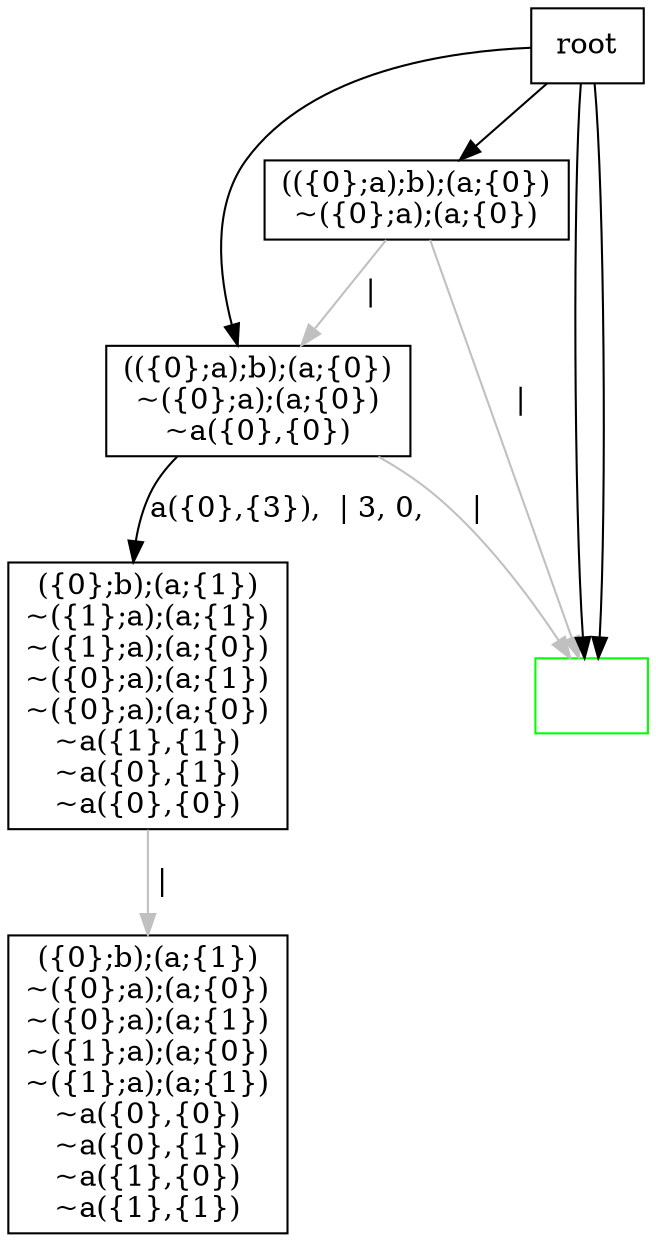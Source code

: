 digraph {
node[shape="box"]
N0x143e438b0[tooltip="5757490867308895410

", label="(({0};a);b);(a;{0})
~({0};a);(a;{0})
"];
N0x143e438b0 -> N0x143f06c60[color="grey", label =" | 
"];
N0x143e438b0 -> N0x143f0a530[color="grey", label =" | 
"];
N0x143f06c60[tooltip="14188936490238624456

", label="(({0};a);b);(a;{0})
~({0};a);(a;{0})
~a({0},{0})
"];
N0x143f06c60 -> N0x143e43d20[label ="a({0},{3}),  | 3, 0, 
"];
N0x143f06c60 -> N0x143f0a530[color="grey", label =" | 
"];
N0x143e43d20[tooltip="1661869157538251173

", label="({0};b);(a;{1})
~({1};a);(a;{1})
~({1};a);(a;{0})
~({0};a);(a;{1})
~({0};a);(a;{0})
~a({1},{1})
~a({0},{1})
~a({0},{0})
"];
N0x143e43d20 -> N0x143f0a220[color="grey", label =" | 
"];
N0x143f0a220[tooltip="6198680074812818899

", label="({0};b);(a;{1})
~({0};a);(a;{0})
~({0};a);(a;{1})
~({1};a);(a;{0})
~({1};a);(a;{1})
~a({0},{0})
~a({0},{1})
~a({1},{0})
~a({1},{1})
"];
N0x143f0a530[tooltip="0

", label="", color=green];
root -> N0x143e438b0;
root -> N0x143f06c60;
root -> N0x143f0a530;
root -> N0x143f0a530;
}
